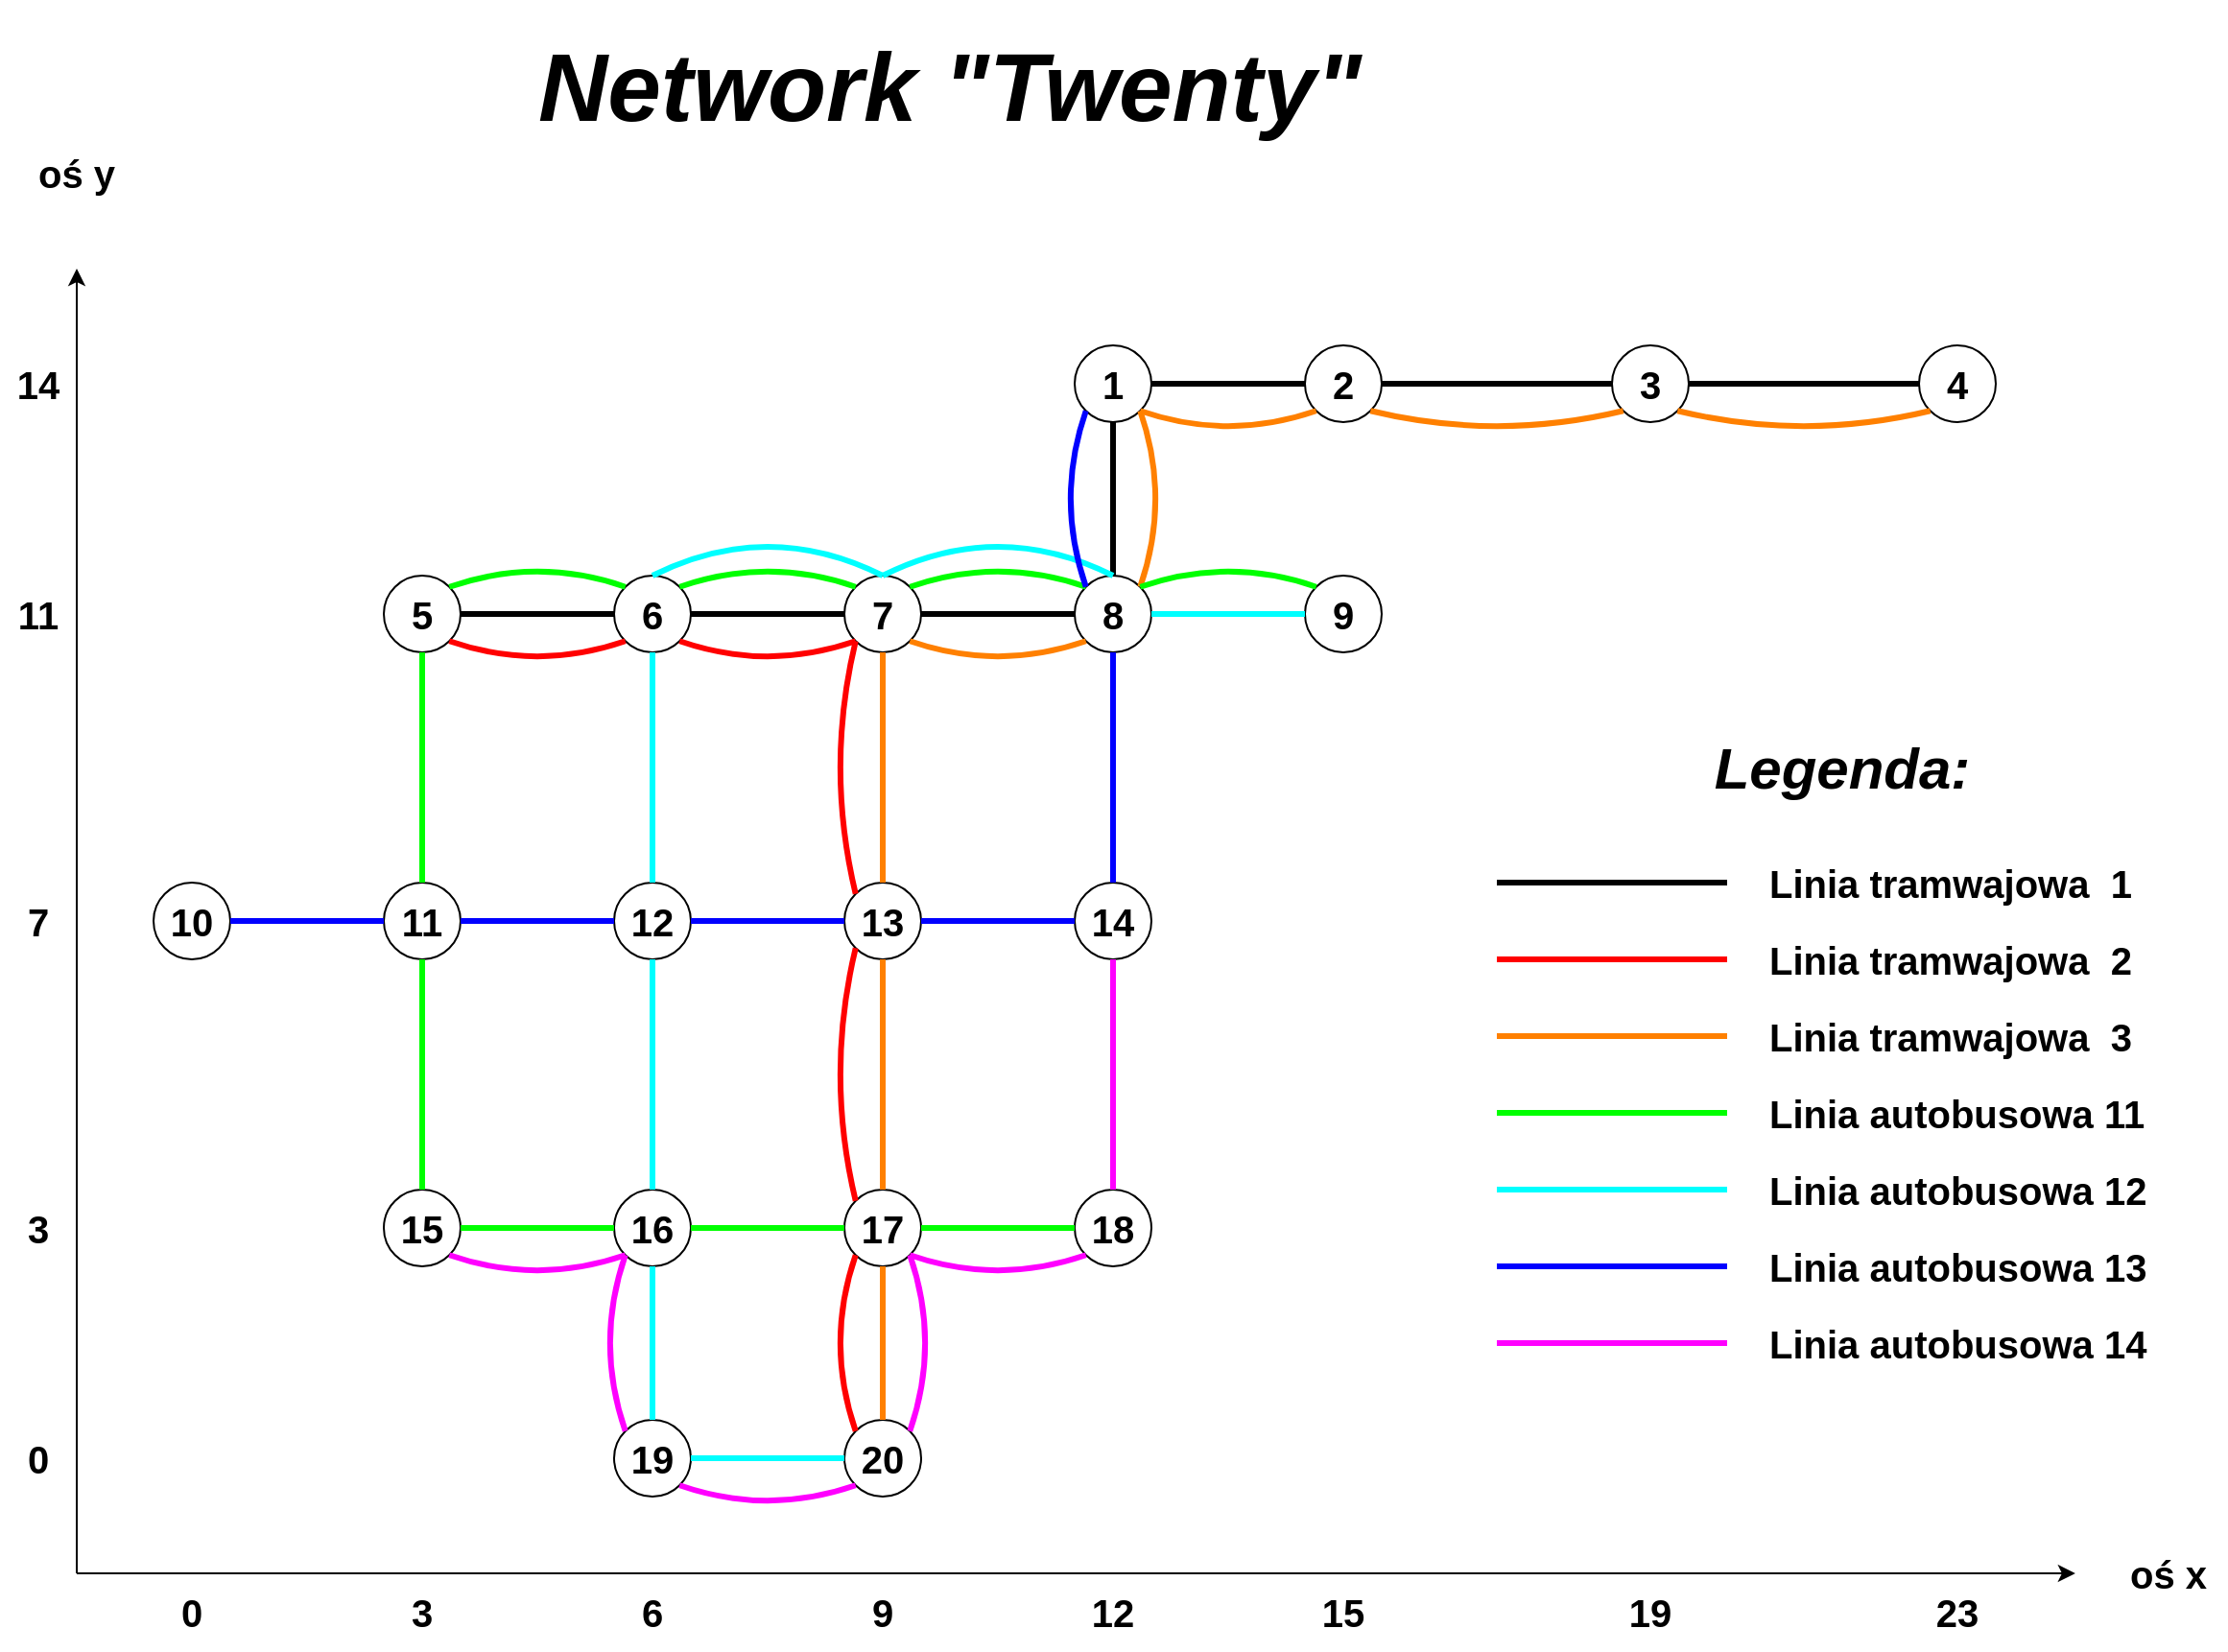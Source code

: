 <mxfile version="12.4.3" type="device" pages="1"><diagram id="B6Wyqon3Cq6eHv1QnYK5" name="Page-1"><mxGraphModel dx="1574" dy="761" grid="1" gridSize="10" guides="1" tooltips="1" connect="1" arrows="1" fold="1" page="1" pageScale="1" pageWidth="1300" pageHeight="1000" math="0" shadow="0"><root><mxCell id="0"/><mxCell id="1" parent="0"/><mxCell id="8I-pPdOkPER2E9cFs3Wi-1" value="10" style="ellipse;whiteSpace=wrap;html=1;aspect=fixed;fontSize=20;fontStyle=1" vertex="1" parent="1"><mxGeometry x="160" y="480" width="40" height="40" as="geometry"/></mxCell><mxCell id="8I-pPdOkPER2E9cFs3Wi-2" value="11" style="ellipse;whiteSpace=wrap;html=1;aspect=fixed;fontSize=20;fontStyle=1" vertex="1" parent="1"><mxGeometry x="280" y="480" width="40" height="40" as="geometry"/></mxCell><mxCell id="8I-pPdOkPER2E9cFs3Wi-3" value="12" style="ellipse;whiteSpace=wrap;html=1;aspect=fixed;fontSize=20;fontStyle=1" vertex="1" parent="1"><mxGeometry x="400" y="480" width="40" height="40" as="geometry"/></mxCell><mxCell id="8I-pPdOkPER2E9cFs3Wi-5" value="13" style="ellipse;whiteSpace=wrap;html=1;aspect=fixed;fontSize=20;fontStyle=1" vertex="1" parent="1"><mxGeometry x="520" y="480" width="40" height="40" as="geometry"/></mxCell><mxCell id="8I-pPdOkPER2E9cFs3Wi-6" value="14" style="ellipse;whiteSpace=wrap;html=1;aspect=fixed;fontSize=20;fontStyle=1" vertex="1" parent="1"><mxGeometry x="640" y="480" width="40" height="40" as="geometry"/></mxCell><mxCell id="8I-pPdOkPER2E9cFs3Wi-7" value="15" style="ellipse;whiteSpace=wrap;html=1;aspect=fixed;fontSize=20;fontStyle=1" vertex="1" parent="1"><mxGeometry x="280" y="640" width="40" height="40" as="geometry"/></mxCell><mxCell id="8I-pPdOkPER2E9cFs3Wi-8" value="16" style="ellipse;whiteSpace=wrap;html=1;aspect=fixed;fontSize=20;fontStyle=1" vertex="1" parent="1"><mxGeometry x="400" y="640" width="40" height="40" as="geometry"/></mxCell><mxCell id="8I-pPdOkPER2E9cFs3Wi-9" value="17" style="ellipse;whiteSpace=wrap;html=1;aspect=fixed;fontSize=20;fontStyle=1" vertex="1" parent="1"><mxGeometry x="520" y="640" width="40" height="40" as="geometry"/></mxCell><mxCell id="8I-pPdOkPER2E9cFs3Wi-10" value="18" style="ellipse;whiteSpace=wrap;html=1;aspect=fixed;fontSize=20;fontStyle=1" vertex="1" parent="1"><mxGeometry x="640" y="640" width="40" height="40" as="geometry"/></mxCell><mxCell id="8I-pPdOkPER2E9cFs3Wi-11" value="19" style="ellipse;whiteSpace=wrap;html=1;aspect=fixed;fontSize=20;fontStyle=1" vertex="1" parent="1"><mxGeometry x="400" y="760" width="40" height="40" as="geometry"/></mxCell><mxCell id="8I-pPdOkPER2E9cFs3Wi-12" value="20" style="ellipse;whiteSpace=wrap;html=1;aspect=fixed;fontSize=20;fontStyle=1" vertex="1" parent="1"><mxGeometry x="520" y="760" width="40" height="40" as="geometry"/></mxCell><mxCell id="8I-pPdOkPER2E9cFs3Wi-13" value="5" style="ellipse;whiteSpace=wrap;html=1;aspect=fixed;fontSize=20;fontStyle=1" vertex="1" parent="1"><mxGeometry x="280" y="320" width="40" height="40" as="geometry"/></mxCell><mxCell id="8I-pPdOkPER2E9cFs3Wi-14" value="6" style="ellipse;whiteSpace=wrap;html=1;aspect=fixed;fontSize=20;fontStyle=1" vertex="1" parent="1"><mxGeometry x="400" y="320" width="40" height="40" as="geometry"/></mxCell><mxCell id="8I-pPdOkPER2E9cFs3Wi-15" value="7" style="ellipse;whiteSpace=wrap;html=1;aspect=fixed;fontSize=20;fontStyle=1;shadow=0;" vertex="1" parent="1"><mxGeometry x="520" y="320" width="40" height="40" as="geometry"/></mxCell><mxCell id="8I-pPdOkPER2E9cFs3Wi-16" value="8" style="ellipse;whiteSpace=wrap;html=1;aspect=fixed;fontSize=20;fontStyle=1" vertex="1" parent="1"><mxGeometry x="640" y="320" width="40" height="40" as="geometry"/></mxCell><mxCell id="8I-pPdOkPER2E9cFs3Wi-17" value="9" style="ellipse;whiteSpace=wrap;html=1;aspect=fixed;fontSize=20;fontStyle=1" vertex="1" parent="1"><mxGeometry x="760" y="320" width="40" height="40" as="geometry"/></mxCell><mxCell id="8I-pPdOkPER2E9cFs3Wi-18" value="1" style="ellipse;whiteSpace=wrap;html=1;aspect=fixed;fontSize=20;fontStyle=1;verticalAlign=middle;align=center;perimeter=ellipsePerimeter;" vertex="1" parent="1"><mxGeometry x="640" y="200" width="40" height="40" as="geometry"/></mxCell><mxCell id="8I-pPdOkPER2E9cFs3Wi-19" value="2" style="ellipse;whiteSpace=wrap;html=1;aspect=fixed;fontSize=20;fontStyle=1" vertex="1" parent="1"><mxGeometry x="760" y="200" width="40" height="40" as="geometry"/></mxCell><mxCell id="8I-pPdOkPER2E9cFs3Wi-20" value="3" style="ellipse;whiteSpace=wrap;html=1;aspect=fixed;fontSize=20;fontStyle=1" vertex="1" parent="1"><mxGeometry x="920" y="200" width="40" height="40" as="geometry"/></mxCell><mxCell id="8I-pPdOkPER2E9cFs3Wi-21" value="4" style="ellipse;whiteSpace=wrap;html=1;aspect=fixed;fontSize=20;fontStyle=1" vertex="1" parent="1"><mxGeometry x="1080" y="200" width="40" height="40" as="geometry"/></mxCell><mxCell id="8I-pPdOkPER2E9cFs3Wi-24" value="" style="endArrow=classic;html=1;fontSize=20;" edge="1" parent="1"><mxGeometry width="50" height="50" relative="1" as="geometry"><mxPoint x="120" y="840" as="sourcePoint"/><mxPoint x="120" y="160" as="targetPoint"/></mxGeometry></mxCell><mxCell id="8I-pPdOkPER2E9cFs3Wi-25" value="" style="endArrow=classic;html=1;fontSize=20;" edge="1" parent="1"><mxGeometry width="50" height="50" relative="1" as="geometry"><mxPoint x="120" y="840" as="sourcePoint"/><mxPoint x="1161.427" y="840" as="targetPoint"/></mxGeometry></mxCell><mxCell id="8I-pPdOkPER2E9cFs3Wi-26" value="0" style="whiteSpace=wrap;html=1;aspect=fixed;fontSize=20;align=center;fillColor=none;fontStyle=1;strokeColor=none;" vertex="1" parent="1"><mxGeometry x="160" y="840" width="40" height="40" as="geometry"/></mxCell><mxCell id="8I-pPdOkPER2E9cFs3Wi-27" value="3" style="whiteSpace=wrap;html=1;aspect=fixed;fontSize=20;align=center;fillColor=none;fontStyle=1;strokeColor=none;" vertex="1" parent="1"><mxGeometry x="280" y="840" width="40" height="40" as="geometry"/></mxCell><mxCell id="8I-pPdOkPER2E9cFs3Wi-28" value="6" style="whiteSpace=wrap;html=1;aspect=fixed;fontSize=20;align=center;fillColor=none;fontStyle=1;strokeColor=none;" vertex="1" parent="1"><mxGeometry x="400" y="840" width="40" height="40" as="geometry"/></mxCell><mxCell id="8I-pPdOkPER2E9cFs3Wi-29" value="9" style="whiteSpace=wrap;html=1;aspect=fixed;fontSize=20;align=center;fillColor=none;fontStyle=1;strokeColor=none;" vertex="1" parent="1"><mxGeometry x="520" y="840" width="40" height="40" as="geometry"/></mxCell><mxCell id="8I-pPdOkPER2E9cFs3Wi-30" value="12" style="whiteSpace=wrap;html=1;aspect=fixed;fontSize=20;align=center;fillColor=none;fontStyle=1;strokeColor=none;" vertex="1" parent="1"><mxGeometry x="640" y="840" width="40" height="40" as="geometry"/></mxCell><mxCell id="8I-pPdOkPER2E9cFs3Wi-31" value="15" style="whiteSpace=wrap;html=1;aspect=fixed;fontSize=20;align=center;fillColor=none;fontStyle=1;strokeColor=none;" vertex="1" parent="1"><mxGeometry x="760" y="840" width="40" height="40" as="geometry"/></mxCell><mxCell id="8I-pPdOkPER2E9cFs3Wi-32" value="19" style="whiteSpace=wrap;html=1;aspect=fixed;fontSize=20;align=center;fillColor=none;fontStyle=1;strokeColor=none;" vertex="1" parent="1"><mxGeometry x="920" y="840" width="40" height="40" as="geometry"/></mxCell><mxCell id="8I-pPdOkPER2E9cFs3Wi-33" value="23" style="whiteSpace=wrap;html=1;aspect=fixed;fontSize=20;align=center;fillColor=none;fontStyle=1;strokeColor=none;" vertex="1" parent="1"><mxGeometry x="1080" y="840" width="40" height="40" as="geometry"/></mxCell><mxCell id="8I-pPdOkPER2E9cFs3Wi-34" value="0" style="whiteSpace=wrap;html=1;aspect=fixed;fontSize=20;align=center;fillColor=none;fontStyle=1;strokeColor=none;" vertex="1" parent="1"><mxGeometry x="80" y="760" width="40" height="40" as="geometry"/></mxCell><mxCell id="8I-pPdOkPER2E9cFs3Wi-35" value="3" style="whiteSpace=wrap;html=1;aspect=fixed;fontSize=20;align=center;fillColor=none;fontStyle=1;strokeColor=none;" vertex="1" parent="1"><mxGeometry x="80" y="640" width="40" height="40" as="geometry"/></mxCell><mxCell id="8I-pPdOkPER2E9cFs3Wi-36" value="7" style="whiteSpace=wrap;html=1;aspect=fixed;fontSize=20;align=center;fillColor=none;fontStyle=1;strokeColor=none;" vertex="1" parent="1"><mxGeometry x="80" y="480" width="40" height="40" as="geometry"/></mxCell><mxCell id="8I-pPdOkPER2E9cFs3Wi-37" value="11" style="whiteSpace=wrap;html=1;aspect=fixed;fontSize=20;align=center;fillColor=none;fontStyle=1;strokeColor=none;" vertex="1" parent="1"><mxGeometry x="80" y="320" width="40" height="40" as="geometry"/></mxCell><mxCell id="8I-pPdOkPER2E9cFs3Wi-38" value="14" style="whiteSpace=wrap;html=1;aspect=fixed;fontSize=20;align=center;fillColor=none;fontStyle=1;strokeColor=none;" vertex="1" parent="1"><mxGeometry x="80" y="200" width="40" height="40" as="geometry"/></mxCell><mxCell id="8I-pPdOkPER2E9cFs3Wi-39" value="oś x" style="whiteSpace=wrap;html=1;aspect=fixed;fontSize=20;align=center;fillColor=none;fontStyle=1;strokeColor=none;" vertex="1" parent="1"><mxGeometry x="1180" y="810" width="60" height="60" as="geometry"/></mxCell><mxCell id="8I-pPdOkPER2E9cFs3Wi-40" value="oś y" style="whiteSpace=wrap;html=1;aspect=fixed;fontSize=20;align=center;fillColor=none;fontStyle=1;strokeColor=none;" vertex="1" parent="1"><mxGeometry x="90" y="80" width="60" height="60" as="geometry"/></mxCell><mxCell id="8I-pPdOkPER2E9cFs3Wi-55" value="Network &quot;Twenty&quot;" style="text;html=1;strokeColor=none;fillColor=none;align=center;verticalAlign=middle;whiteSpace=wrap;rounded=0;fontSize=50;fontStyle=3" vertex="1" parent="1"><mxGeometry x="340" y="20" width="470" height="90" as="geometry"/></mxCell><mxCell id="8I-pPdOkPER2E9cFs3Wi-67" value="" style="endArrow=none;html=1;strokeColor=#000000;strokeWidth=3;fontSize=50;entryX=0;entryY=0.5;entryDx=0;entryDy=0;rounded=0;exitX=1;exitY=0.5;exitDx=0;exitDy=0;" edge="1" parent="1" source="8I-pPdOkPER2E9cFs3Wi-13" target="8I-pPdOkPER2E9cFs3Wi-14"><mxGeometry width="50" height="50" relative="1" as="geometry"><mxPoint x="340" y="380" as="sourcePoint"/><mxPoint x="700" y="380" as="targetPoint"/><Array as="points"/></mxGeometry></mxCell><mxCell id="8I-pPdOkPER2E9cFs3Wi-68" value="" style="endArrow=none;html=1;strokeColor=#000000;strokeWidth=3;fontSize=50;exitX=1;exitY=0.5;exitDx=0;exitDy=0;rounded=0;" edge="1" parent="1"><mxGeometry width="50" height="50" relative="1" as="geometry"><mxPoint x="860" y="480" as="sourcePoint"/><mxPoint x="980" y="480" as="targetPoint"/><Array as="points"/></mxGeometry></mxCell><mxCell id="8I-pPdOkPER2E9cFs3Wi-69" value="" style="endArrow=none;html=1;strokeColor=#000000;strokeWidth=3;fontSize=50;rounded=0;exitX=1;exitY=0.5;exitDx=0;exitDy=0;entryX=0;entryY=0.5;entryDx=0;entryDy=0;" edge="1" parent="1" source="8I-pPdOkPER2E9cFs3Wi-14" target="8I-pPdOkPER2E9cFs3Wi-15"><mxGeometry width="50" height="50" relative="1" as="geometry"><mxPoint x="450" y="370" as="sourcePoint"/><mxPoint x="500" y="370" as="targetPoint"/><Array as="points"/></mxGeometry></mxCell><mxCell id="8I-pPdOkPER2E9cFs3Wi-70" value="" style="endArrow=none;html=1;strokeColor=#000000;strokeWidth=3;fontSize=50;rounded=0;exitX=1;exitY=0.5;exitDx=0;exitDy=0;entryX=0;entryY=0.5;entryDx=0;entryDy=0;" edge="1" parent="1" source="8I-pPdOkPER2E9cFs3Wi-15" target="8I-pPdOkPER2E9cFs3Wi-16"><mxGeometry width="50" height="50" relative="1" as="geometry"><mxPoint x="590" y="390" as="sourcePoint"/><mxPoint x="610" y="380" as="targetPoint"/><Array as="points"/></mxGeometry></mxCell><mxCell id="8I-pPdOkPER2E9cFs3Wi-71" value="" style="endArrow=none;html=1;strokeColor=#000000;strokeWidth=3;fontSize=50;rounded=0;entryX=0;entryY=0.5;entryDx=0;entryDy=0;exitX=1;exitY=0.5;exitDx=0;exitDy=0;" edge="1" parent="1" source="8I-pPdOkPER2E9cFs3Wi-18" target="8I-pPdOkPER2E9cFs3Wi-19"><mxGeometry width="50" height="50" relative="1" as="geometry"><mxPoint x="710" y="260" as="sourcePoint"/><mxPoint x="710" y="270" as="targetPoint"/><Array as="points"/></mxGeometry></mxCell><mxCell id="8I-pPdOkPER2E9cFs3Wi-72" value="" style="endArrow=none;html=1;strokeColor=#000000;strokeWidth=3;fontSize=50;exitX=1;exitY=0.5;exitDx=0;exitDy=0;rounded=0;entryX=0;entryY=0.5;entryDx=0;entryDy=0;" edge="1" parent="1" source="8I-pPdOkPER2E9cFs3Wi-19" target="8I-pPdOkPER2E9cFs3Wi-20"><mxGeometry width="50" height="50" relative="1" as="geometry"><mxPoint x="800" y="219.29" as="sourcePoint"/><mxPoint x="880" y="219.29" as="targetPoint"/><Array as="points"/></mxGeometry></mxCell><mxCell id="8I-pPdOkPER2E9cFs3Wi-73" value="" style="endArrow=none;html=1;strokeColor=#000000;strokeWidth=3;fontSize=50;exitX=0.5;exitY=0;exitDx=0;exitDy=0;rounded=0;entryX=0.5;entryY=1;entryDx=0;entryDy=0;" edge="1" parent="1" source="8I-pPdOkPER2E9cFs3Wi-16" target="8I-pPdOkPER2E9cFs3Wi-18"><mxGeometry width="50" height="50" relative="1" as="geometry"><mxPoint x="930" y="490" as="sourcePoint"/><mxPoint x="1010" y="490" as="targetPoint"/><Array as="points"/></mxGeometry></mxCell><mxCell id="8I-pPdOkPER2E9cFs3Wi-74" value="" style="endArrow=none;html=1;strokeColor=#000000;strokeWidth=3;fontSize=50;exitX=1;exitY=0.5;exitDx=0;exitDy=0;rounded=0;entryX=0;entryY=0.5;entryDx=0;entryDy=0;" edge="1" parent="1" source="8I-pPdOkPER2E9cFs3Wi-20" target="8I-pPdOkPER2E9cFs3Wi-21"><mxGeometry width="50" height="50" relative="1" as="geometry"><mxPoint x="940" y="500" as="sourcePoint"/><mxPoint x="1020" y="500" as="targetPoint"/><Array as="points"/></mxGeometry></mxCell><mxCell id="8I-pPdOkPER2E9cFs3Wi-75" value="" style="endArrow=none;html=1;strokeColor=#FF0000;strokeWidth=3;fontSize=50;curved=1;" edge="1" parent="1"><mxGeometry width="50" height="50" relative="1" as="geometry"><mxPoint x="860" y="520" as="sourcePoint"/><mxPoint x="980" y="520" as="targetPoint"/><Array as="points"/></mxGeometry></mxCell><mxCell id="8I-pPdOkPER2E9cFs3Wi-76" value="" style="endArrow=none;html=1;strokeColor=#FF0000;strokeWidth=3;fontSize=50;exitX=1;exitY=1;exitDx=0;exitDy=0;entryX=0;entryY=1;entryDx=0;entryDy=0;curved=1;" edge="1" parent="1" source="8I-pPdOkPER2E9cFs3Wi-13" target="8I-pPdOkPER2E9cFs3Wi-14"><mxGeometry width="50" height="50" relative="1" as="geometry"><mxPoint x="890" y="530" as="sourcePoint"/><mxPoint x="1010" y="530" as="targetPoint"/><Array as="points"><mxPoint x="360" y="370"/></Array></mxGeometry></mxCell><mxCell id="8I-pPdOkPER2E9cFs3Wi-78" value="" style="endArrow=none;html=1;strokeColor=#FF0000;strokeWidth=3;fontSize=50;curved=1;exitX=1;exitY=1;exitDx=0;exitDy=0;entryX=0;entryY=1;entryDx=0;entryDy=0;" edge="1" parent="1" source="8I-pPdOkPER2E9cFs3Wi-14" target="8I-pPdOkPER2E9cFs3Wi-15"><mxGeometry width="50" height="50" relative="1" as="geometry"><mxPoint x="890" y="530" as="sourcePoint"/><mxPoint x="1010" y="530" as="targetPoint"/><Array as="points"><mxPoint x="480" y="370"/></Array></mxGeometry></mxCell><mxCell id="8I-pPdOkPER2E9cFs3Wi-79" value="" style="endArrow=none;html=1;strokeColor=#FF0000;strokeWidth=3;fontSize=50;curved=1;exitX=0;exitY=1;exitDx=0;exitDy=0;entryX=0;entryY=0;entryDx=0;entryDy=0;" edge="1" parent="1" source="8I-pPdOkPER2E9cFs3Wi-15" target="8I-pPdOkPER2E9cFs3Wi-5"><mxGeometry width="50" height="50" relative="1" as="geometry"><mxPoint x="900" y="540" as="sourcePoint"/><mxPoint x="1020" y="540" as="targetPoint"/><Array as="points"><mxPoint x="510" y="420"/></Array></mxGeometry></mxCell><mxCell id="8I-pPdOkPER2E9cFs3Wi-81" value="" style="endArrow=none;html=1;strokeColor=#FF0000;strokeWidth=3;fontSize=50;curved=1;exitX=0;exitY=1;exitDx=0;exitDy=0;entryX=0;entryY=0;entryDx=0;entryDy=0;" edge="1" parent="1" source="8I-pPdOkPER2E9cFs3Wi-5" target="8I-pPdOkPER2E9cFs3Wi-9"><mxGeometry width="50" height="50" relative="1" as="geometry"><mxPoint x="920" y="560" as="sourcePoint"/><mxPoint x="1040" y="560" as="targetPoint"/><Array as="points"><mxPoint x="510" y="580"/></Array></mxGeometry></mxCell><mxCell id="8I-pPdOkPER2E9cFs3Wi-82" value="" style="endArrow=none;html=1;strokeColor=#FF0000;strokeWidth=3;fontSize=50;curved=1;exitX=0;exitY=1;exitDx=0;exitDy=0;entryX=0;entryY=0;entryDx=0;entryDy=0;" edge="1" parent="1" source="8I-pPdOkPER2E9cFs3Wi-9" target="8I-pPdOkPER2E9cFs3Wi-12"><mxGeometry width="50" height="50" relative="1" as="geometry"><mxPoint x="930" y="570" as="sourcePoint"/><mxPoint x="1050" y="570" as="targetPoint"/><Array as="points"><mxPoint x="510" y="720"/></Array></mxGeometry></mxCell><mxCell id="8I-pPdOkPER2E9cFs3Wi-83" value="" style="endArrow=none;html=1;strokeColor=#FF8000;strokeWidth=3;fontSize=50;curved=1;" edge="1" parent="1"><mxGeometry width="50" height="50" relative="1" as="geometry"><mxPoint x="860" y="560" as="sourcePoint"/><mxPoint x="980" y="560" as="targetPoint"/><Array as="points"/></mxGeometry></mxCell><mxCell id="8I-pPdOkPER2E9cFs3Wi-84" value="" style="endArrow=none;html=1;strokeColor=#FF8000;strokeWidth=3;fontSize=50;curved=1;exitX=0.5;exitY=0;exitDx=0;exitDy=0;entryX=0.5;entryY=1;entryDx=0;entryDy=0;" edge="1" parent="1" source="8I-pPdOkPER2E9cFs3Wi-12" target="8I-pPdOkPER2E9cFs3Wi-9"><mxGeometry width="50" height="50" relative="1" as="geometry"><mxPoint x="720" y="740" as="sourcePoint"/><mxPoint x="840" y="740" as="targetPoint"/><Array as="points"/></mxGeometry></mxCell><mxCell id="8I-pPdOkPER2E9cFs3Wi-85" value="" style="endArrow=none;html=1;strokeColor=#FF8000;strokeWidth=3;fontSize=50;curved=1;exitX=0.5;exitY=0;exitDx=0;exitDy=0;entryX=0.5;entryY=1;entryDx=0;entryDy=0;" edge="1" parent="1" source="8I-pPdOkPER2E9cFs3Wi-9" target="8I-pPdOkPER2E9cFs3Wi-5"><mxGeometry width="50" height="50" relative="1" as="geometry"><mxPoint x="900" y="540" as="sourcePoint"/><mxPoint x="1020" y="540" as="targetPoint"/><Array as="points"/></mxGeometry></mxCell><mxCell id="8I-pPdOkPER2E9cFs3Wi-86" value="" style="endArrow=none;html=1;strokeColor=#FF8000;strokeWidth=3;fontSize=50;curved=1;exitX=0.5;exitY=0;exitDx=0;exitDy=0;entryX=0.5;entryY=1;entryDx=0;entryDy=0;" edge="1" parent="1" source="8I-pPdOkPER2E9cFs3Wi-5" target="8I-pPdOkPER2E9cFs3Wi-15"><mxGeometry width="50" height="50" relative="1" as="geometry"><mxPoint x="910" y="550" as="sourcePoint"/><mxPoint x="1030" y="550" as="targetPoint"/><Array as="points"/></mxGeometry></mxCell><mxCell id="8I-pPdOkPER2E9cFs3Wi-87" value="" style="endArrow=none;html=1;strokeColor=#FF8000;strokeWidth=3;fontSize=50;curved=1;exitX=1;exitY=1;exitDx=0;exitDy=0;entryX=0;entryY=1;entryDx=0;entryDy=0;" edge="1" parent="1" source="8I-pPdOkPER2E9cFs3Wi-15" target="8I-pPdOkPER2E9cFs3Wi-16"><mxGeometry width="50" height="50" relative="1" as="geometry"><mxPoint x="920" y="560" as="sourcePoint"/><mxPoint x="1040" y="560" as="targetPoint"/><Array as="points"><mxPoint x="600" y="370"/></Array></mxGeometry></mxCell><mxCell id="8I-pPdOkPER2E9cFs3Wi-88" value="" style="endArrow=none;html=1;strokeColor=#FF8000;strokeWidth=3;fontSize=50;curved=1;exitX=1;exitY=0;exitDx=0;exitDy=0;entryX=1;entryY=1;entryDx=0;entryDy=0;" edge="1" parent="1" source="8I-pPdOkPER2E9cFs3Wi-16" target="8I-pPdOkPER2E9cFs3Wi-18"><mxGeometry width="50" height="50" relative="1" as="geometry"><mxPoint x="930" y="570" as="sourcePoint"/><mxPoint x="1050" y="570" as="targetPoint"/><Array as="points"><mxPoint x="690" y="280"/></Array></mxGeometry></mxCell><mxCell id="8I-pPdOkPER2E9cFs3Wi-89" value="" style="endArrow=none;html=1;strokeColor=#FF8000;strokeWidth=3;fontSize=50;curved=1;entryX=0;entryY=1;entryDx=0;entryDy=0;exitX=1;exitY=1;exitDx=0;exitDy=0;" edge="1" parent="1" source="8I-pPdOkPER2E9cFs3Wi-18" target="8I-pPdOkPER2E9cFs3Wi-19"><mxGeometry width="50" height="50" relative="1" as="geometry"><mxPoint x="720" y="270" as="sourcePoint"/><mxPoint x="1060" y="580" as="targetPoint"/><Array as="points"><mxPoint x="720" y="250"/></Array></mxGeometry></mxCell><mxCell id="8I-pPdOkPER2E9cFs3Wi-90" value="" style="endArrow=none;html=1;strokeColor=#FF8000;strokeWidth=3;fontSize=50;curved=1;exitX=1;exitY=1;exitDx=0;exitDy=0;entryX=0;entryY=1;entryDx=0;entryDy=0;" edge="1" parent="1" source="8I-pPdOkPER2E9cFs3Wi-19" target="8I-pPdOkPER2E9cFs3Wi-20"><mxGeometry width="50" height="50" relative="1" as="geometry"><mxPoint x="950" y="590" as="sourcePoint"/><mxPoint x="1070" y="590" as="targetPoint"/><Array as="points"><mxPoint x="860" y="250"/></Array></mxGeometry></mxCell><mxCell id="8I-pPdOkPER2E9cFs3Wi-91" value="" style="endArrow=none;html=1;strokeColor=#FF8000;strokeWidth=3;fontSize=50;curved=1;exitX=1;exitY=1;exitDx=0;exitDy=0;entryX=0;entryY=1;entryDx=0;entryDy=0;" edge="1" parent="1" source="8I-pPdOkPER2E9cFs3Wi-20" target="8I-pPdOkPER2E9cFs3Wi-21"><mxGeometry width="50" height="50" relative="1" as="geometry"><mxPoint x="960" y="600" as="sourcePoint"/><mxPoint x="1080" y="600" as="targetPoint"/><Array as="points"><mxPoint x="1020" y="250"/></Array></mxGeometry></mxCell><mxCell id="8I-pPdOkPER2E9cFs3Wi-92" value="" style="endArrow=none;html=1;strokeColor=#00FF00;strokeWidth=3;fontSize=50;curved=1;" edge="1" parent="1"><mxGeometry width="50" height="50" relative="1" as="geometry"><mxPoint x="860" y="600" as="sourcePoint"/><mxPoint x="980" y="600" as="targetPoint"/><Array as="points"/></mxGeometry></mxCell><mxCell id="8I-pPdOkPER2E9cFs3Wi-93" value="" style="endArrow=none;html=1;strokeColor=#00FFFF;strokeWidth=3;fontSize=50;curved=1;" edge="1" parent="1"><mxGeometry width="50" height="50" relative="1" as="geometry"><mxPoint x="860" y="640" as="sourcePoint"/><mxPoint x="980" y="640" as="targetPoint"/><Array as="points"/></mxGeometry></mxCell><mxCell id="8I-pPdOkPER2E9cFs3Wi-94" value="" style="endArrow=none;html=1;strokeColor=#0000FF;strokeWidth=3;fontSize=50;curved=1;" edge="1" parent="1"><mxGeometry width="50" height="50" relative="1" as="geometry"><mxPoint x="860" y="680" as="sourcePoint"/><mxPoint x="980" y="680" as="targetPoint"/><Array as="points"/></mxGeometry></mxCell><mxCell id="8I-pPdOkPER2E9cFs3Wi-95" value="" style="endArrow=none;html=1;strokeColor=#FF00FF;strokeWidth=3;fontSize=50;curved=1;" edge="1" parent="1"><mxGeometry width="50" height="50" relative="1" as="geometry"><mxPoint x="860" y="720" as="sourcePoint"/><mxPoint x="980" y="720" as="targetPoint"/><Array as="points"/></mxGeometry></mxCell><mxCell id="8I-pPdOkPER2E9cFs3Wi-96" value="&lt;font style=&quot;font-size: 30px&quot;&gt;Legenda:&lt;/font&gt;" style="rounded=0;whiteSpace=wrap;html=1;fillColor=none;fontSize=20;align=center;fontStyle=3;strokeColor=none;" vertex="1" parent="1"><mxGeometry x="860" y="400" width="360" height="40" as="geometry"/></mxCell><mxCell id="8I-pPdOkPER2E9cFs3Wi-97" value="Linia tramwajowa&amp;nbsp; 1" style="rounded=0;whiteSpace=wrap;html=1;fillColor=none;fontSize=20;align=left;fontStyle=1;strokeColor=none;" vertex="1" parent="1"><mxGeometry x="1000" y="460" width="220" height="40" as="geometry"/></mxCell><mxCell id="8I-pPdOkPER2E9cFs3Wi-104" value="Linia tramwajowa&amp;nbsp; 2" style="rounded=0;whiteSpace=wrap;html=1;fillColor=none;fontSize=20;align=left;fontStyle=1;strokeColor=none;" vertex="1" parent="1"><mxGeometry x="1000" y="500" width="220" height="40" as="geometry"/></mxCell><mxCell id="8I-pPdOkPER2E9cFs3Wi-105" value="Linia tramwajowa&amp;nbsp; 3" style="rounded=0;whiteSpace=wrap;html=1;fillColor=none;fontSize=20;align=left;fontStyle=1;strokeColor=none;" vertex="1" parent="1"><mxGeometry x="1000" y="540" width="220" height="40" as="geometry"/></mxCell><mxCell id="8I-pPdOkPER2E9cFs3Wi-106" value="Linia autobusowa 11" style="rounded=0;whiteSpace=wrap;html=1;fillColor=none;fontSize=20;align=left;fontStyle=1;strokeColor=none;" vertex="1" parent="1"><mxGeometry x="1000" y="580" width="220" height="40" as="geometry"/></mxCell><mxCell id="8I-pPdOkPER2E9cFs3Wi-107" value="Linia autobusowa 12" style="rounded=0;whiteSpace=wrap;html=1;fillColor=none;fontSize=20;align=left;fontStyle=1;strokeColor=none;" vertex="1" parent="1"><mxGeometry x="1000" y="620" width="220" height="40" as="geometry"/></mxCell><mxCell id="8I-pPdOkPER2E9cFs3Wi-108" value="Linia autobusowa 13" style="rounded=0;whiteSpace=wrap;html=1;fillColor=none;fontSize=20;align=left;fontStyle=1;strokeColor=none;" vertex="1" parent="1"><mxGeometry x="1000" y="660" width="220" height="40" as="geometry"/></mxCell><mxCell id="8I-pPdOkPER2E9cFs3Wi-109" value="Linia autobusowa 14" style="rounded=0;whiteSpace=wrap;html=1;fillColor=none;fontSize=20;align=left;fontStyle=1;strokeColor=none;" vertex="1" parent="1"><mxGeometry x="1000" y="700" width="220" height="40" as="geometry"/></mxCell><mxCell id="8I-pPdOkPER2E9cFs3Wi-112" value="" style="endArrow=none;html=1;strokeColor=#00FF00;strokeWidth=3;fontSize=50;curved=1;exitX=0;exitY=0;exitDx=0;exitDy=0;entryX=1;entryY=0;entryDx=0;entryDy=0;" edge="1" parent="1" source="8I-pPdOkPER2E9cFs3Wi-16" target="8I-pPdOkPER2E9cFs3Wi-15"><mxGeometry width="50" height="50" relative="1" as="geometry"><mxPoint x="860" y="540.0" as="sourcePoint"/><mxPoint x="980" y="540.0" as="targetPoint"/><Array as="points"><mxPoint x="600" y="310"/></Array></mxGeometry></mxCell><mxCell id="8I-pPdOkPER2E9cFs3Wi-113" value="" style="endArrow=none;html=1;strokeColor=#00FF00;strokeWidth=3;fontSize=50;curved=1;exitX=0;exitY=0;exitDx=0;exitDy=0;entryX=1;entryY=0;entryDx=0;entryDy=0;" edge="1" parent="1" source="8I-pPdOkPER2E9cFs3Wi-15" target="8I-pPdOkPER2E9cFs3Wi-14"><mxGeometry width="50" height="50" relative="1" as="geometry"><mxPoint x="870" y="550.0" as="sourcePoint"/><mxPoint x="990" y="550.0" as="targetPoint"/><Array as="points"><mxPoint x="480" y="310"/></Array></mxGeometry></mxCell><mxCell id="8I-pPdOkPER2E9cFs3Wi-114" value="" style="endArrow=none;html=1;strokeColor=#00FF00;strokeWidth=3;fontSize=50;curved=1;exitX=0;exitY=0;exitDx=0;exitDy=0;entryX=1;entryY=0;entryDx=0;entryDy=0;" edge="1" parent="1" source="8I-pPdOkPER2E9cFs3Wi-14" target="8I-pPdOkPER2E9cFs3Wi-13"><mxGeometry width="50" height="50" relative="1" as="geometry"><mxPoint x="880" y="560.0" as="sourcePoint"/><mxPoint x="1000" y="560.0" as="targetPoint"/><Array as="points"><mxPoint x="360" y="310"/></Array></mxGeometry></mxCell><mxCell id="8I-pPdOkPER2E9cFs3Wi-115" value="" style="endArrow=none;html=1;strokeColor=#00FF00;strokeWidth=3;fontSize=50;curved=1;exitX=0.5;exitY=1;exitDx=0;exitDy=0;entryX=0.5;entryY=0;entryDx=0;entryDy=0;" edge="1" parent="1" source="8I-pPdOkPER2E9cFs3Wi-13" target="8I-pPdOkPER2E9cFs3Wi-2"><mxGeometry width="50" height="50" relative="1" as="geometry"><mxPoint x="890" y="570.0" as="sourcePoint"/><mxPoint x="1010" y="570.0" as="targetPoint"/><Array as="points"/></mxGeometry></mxCell><mxCell id="8I-pPdOkPER2E9cFs3Wi-116" value="" style="endArrow=none;html=1;strokeColor=#00FF00;strokeWidth=3;fontSize=50;curved=1;exitX=0.5;exitY=1;exitDx=0;exitDy=0;entryX=0.5;entryY=0;entryDx=0;entryDy=0;" edge="1" parent="1" source="8I-pPdOkPER2E9cFs3Wi-2" target="8I-pPdOkPER2E9cFs3Wi-7"><mxGeometry width="50" height="50" relative="1" as="geometry"><mxPoint x="900" y="580.0" as="sourcePoint"/><mxPoint x="1020" y="580.0" as="targetPoint"/><Array as="points"/></mxGeometry></mxCell><mxCell id="8I-pPdOkPER2E9cFs3Wi-117" value="" style="endArrow=none;html=1;strokeColor=#00FF00;strokeWidth=3;fontSize=50;curved=1;exitX=1;exitY=0.5;exitDx=0;exitDy=0;entryX=0;entryY=0.5;entryDx=0;entryDy=0;" edge="1" parent="1" source="8I-pPdOkPER2E9cFs3Wi-7" target="8I-pPdOkPER2E9cFs3Wi-8"><mxGeometry width="50" height="50" relative="1" as="geometry"><mxPoint x="910" y="590.0" as="sourcePoint"/><mxPoint x="1030" y="590.0" as="targetPoint"/><Array as="points"/></mxGeometry></mxCell><mxCell id="8I-pPdOkPER2E9cFs3Wi-118" value="" style="endArrow=none;html=1;strokeColor=#00FF00;strokeWidth=3;fontSize=50;curved=1;exitX=1;exitY=0.5;exitDx=0;exitDy=0;entryX=0;entryY=0.5;entryDx=0;entryDy=0;" edge="1" parent="1" source="8I-pPdOkPER2E9cFs3Wi-8" target="8I-pPdOkPER2E9cFs3Wi-9"><mxGeometry width="50" height="50" relative="1" as="geometry"><mxPoint x="920" y="600.0" as="sourcePoint"/><mxPoint x="1040" y="600.0" as="targetPoint"/><Array as="points"/></mxGeometry></mxCell><mxCell id="8I-pPdOkPER2E9cFs3Wi-119" value="" style="endArrow=none;html=1;strokeColor=#00FF00;strokeWidth=3;fontSize=50;curved=1;exitX=1;exitY=0.5;exitDx=0;exitDy=0;entryX=0;entryY=0.5;entryDx=0;entryDy=0;" edge="1" parent="1" source="8I-pPdOkPER2E9cFs3Wi-9" target="8I-pPdOkPER2E9cFs3Wi-10"><mxGeometry width="50" height="50" relative="1" as="geometry"><mxPoint x="930" y="610.0" as="sourcePoint"/><mxPoint x="1050" y="610.0" as="targetPoint"/><Array as="points"/></mxGeometry></mxCell><mxCell id="8I-pPdOkPER2E9cFs3Wi-120" value="" style="endArrow=none;html=1;strokeColor=#00FF00;strokeWidth=3;fontSize=50;curved=1;exitX=1;exitY=0;exitDx=0;exitDy=0;entryX=0;entryY=0;entryDx=0;entryDy=0;" edge="1" parent="1" source="8I-pPdOkPER2E9cFs3Wi-16" target="8I-pPdOkPER2E9cFs3Wi-17"><mxGeometry width="50" height="50" relative="1" as="geometry"><mxPoint x="940" y="620.0" as="sourcePoint"/><mxPoint x="1060" y="620.0" as="targetPoint"/><Array as="points"><mxPoint x="720" y="310"/></Array></mxGeometry></mxCell><mxCell id="8I-pPdOkPER2E9cFs3Wi-121" value="" style="endArrow=none;html=1;strokeColor=#00FFFF;strokeWidth=3;fontSize=50;curved=1;exitX=1;exitY=0.5;exitDx=0;exitDy=0;entryX=0;entryY=0.5;entryDx=0;entryDy=0;" edge="1" parent="1" source="8I-pPdOkPER2E9cFs3Wi-16" target="8I-pPdOkPER2E9cFs3Wi-17"><mxGeometry width="50" height="50" relative="1" as="geometry"><mxPoint x="880" y="520.0" as="sourcePoint"/><mxPoint x="1000" y="520.0" as="targetPoint"/><Array as="points"/></mxGeometry></mxCell><mxCell id="8I-pPdOkPER2E9cFs3Wi-126" value="" style="endArrow=none;html=1;strokeColor=#00FFFF;strokeWidth=3;fontSize=50;curved=1;exitX=0.5;exitY=0;exitDx=0;exitDy=0;entryX=0.5;entryY=0;entryDx=0;entryDy=0;" edge="1" parent="1" source="8I-pPdOkPER2E9cFs3Wi-16" target="8I-pPdOkPER2E9cFs3Wi-15"><mxGeometry width="50" height="50" relative="1" as="geometry"><mxPoint x="930" y="570.0" as="sourcePoint"/><mxPoint x="1050" y="570.0" as="targetPoint"/><Array as="points"><mxPoint x="600" y="290"/></Array></mxGeometry></mxCell><mxCell id="8I-pPdOkPER2E9cFs3Wi-127" value="" style="endArrow=none;html=1;strokeColor=#00FFFF;strokeWidth=3;fontSize=50;curved=1;exitX=0.5;exitY=0;exitDx=0;exitDy=0;entryX=0.5;entryY=0;entryDx=0;entryDy=0;" edge="1" parent="1" source="8I-pPdOkPER2E9cFs3Wi-15" target="8I-pPdOkPER2E9cFs3Wi-14"><mxGeometry width="50" height="50" relative="1" as="geometry"><mxPoint x="940" y="580.0" as="sourcePoint"/><mxPoint x="1060" y="580.0" as="targetPoint"/><Array as="points"><mxPoint x="480" y="290"/></Array></mxGeometry></mxCell><mxCell id="8I-pPdOkPER2E9cFs3Wi-129" value="" style="endArrow=none;html=1;strokeColor=#00FFFF;strokeWidth=3;fontSize=50;curved=1;exitX=0.5;exitY=1;exitDx=0;exitDy=0;entryX=0.5;entryY=0;entryDx=0;entryDy=0;" edge="1" parent="1" source="8I-pPdOkPER2E9cFs3Wi-14" target="8I-pPdOkPER2E9cFs3Wi-3"><mxGeometry width="50" height="50" relative="1" as="geometry"><mxPoint x="960" y="600.0" as="sourcePoint"/><mxPoint x="1080" y="600.0" as="targetPoint"/><Array as="points"/></mxGeometry></mxCell><mxCell id="8I-pPdOkPER2E9cFs3Wi-130" value="" style="endArrow=none;html=1;strokeColor=#00FFFF;strokeWidth=3;fontSize=50;curved=1;exitX=0.5;exitY=1;exitDx=0;exitDy=0;entryX=0.5;entryY=0;entryDx=0;entryDy=0;" edge="1" parent="1" source="8I-pPdOkPER2E9cFs3Wi-3" target="8I-pPdOkPER2E9cFs3Wi-8"><mxGeometry width="50" height="50" relative="1" as="geometry"><mxPoint x="970" y="610.0" as="sourcePoint"/><mxPoint x="1090" y="610.0" as="targetPoint"/><Array as="points"/></mxGeometry></mxCell><mxCell id="8I-pPdOkPER2E9cFs3Wi-131" value="" style="endArrow=none;html=1;strokeColor=#00FFFF;strokeWidth=3;fontSize=50;curved=1;exitX=0.5;exitY=1;exitDx=0;exitDy=0;entryX=0.5;entryY=0;entryDx=0;entryDy=0;" edge="1" parent="1" source="8I-pPdOkPER2E9cFs3Wi-8" target="8I-pPdOkPER2E9cFs3Wi-11"><mxGeometry width="50" height="50" relative="1" as="geometry"><mxPoint x="980" y="620.0" as="sourcePoint"/><mxPoint x="1100" y="620.0" as="targetPoint"/><Array as="points"/></mxGeometry></mxCell><mxCell id="8I-pPdOkPER2E9cFs3Wi-132" value="" style="endArrow=none;html=1;strokeColor=#00FFFF;strokeWidth=3;fontSize=50;curved=1;exitX=1;exitY=0.5;exitDx=0;exitDy=0;entryX=0;entryY=0.5;entryDx=0;entryDy=0;" edge="1" parent="1" source="8I-pPdOkPER2E9cFs3Wi-11" target="8I-pPdOkPER2E9cFs3Wi-12"><mxGeometry width="50" height="50" relative="1" as="geometry"><mxPoint x="990" y="630.0" as="sourcePoint"/><mxPoint x="1110" y="630.0" as="targetPoint"/><Array as="points"/></mxGeometry></mxCell><mxCell id="8I-pPdOkPER2E9cFs3Wi-133" value="" style="endArrow=none;html=1;strokeColor=#0000FF;strokeWidth=3;fontSize=50;curved=1;exitX=1;exitY=0.5;exitDx=0;exitDy=0;entryX=0;entryY=0.5;entryDx=0;entryDy=0;" edge="1" parent="1" source="8I-pPdOkPER2E9cFs3Wi-2" target="8I-pPdOkPER2E9cFs3Wi-3"><mxGeometry width="50" height="50" relative="1" as="geometry"><mxPoint x="800" y="481.43" as="sourcePoint"/><mxPoint x="350" y="540" as="targetPoint"/><Array as="points"/></mxGeometry></mxCell><mxCell id="8I-pPdOkPER2E9cFs3Wi-134" value="" style="endArrow=none;html=1;strokeColor=#0000FF;strokeWidth=3;fontSize=50;curved=1;exitX=1;exitY=0.5;exitDx=0;exitDy=0;entryX=0;entryY=0.5;entryDx=0;entryDy=0;" edge="1" parent="1" source="8I-pPdOkPER2E9cFs3Wi-1" target="8I-pPdOkPER2E9cFs3Wi-2"><mxGeometry width="50" height="50" relative="1" as="geometry"><mxPoint x="840" y="640.0" as="sourcePoint"/><mxPoint x="960" y="640.0" as="targetPoint"/><Array as="points"/></mxGeometry></mxCell><mxCell id="8I-pPdOkPER2E9cFs3Wi-135" value="" style="endArrow=none;html=1;strokeColor=#0000FF;strokeWidth=3;fontSize=50;curved=1;exitX=1;exitY=0.5;exitDx=0;exitDy=0;entryX=0;entryY=0.5;entryDx=0;entryDy=0;" edge="1" parent="1" source="8I-pPdOkPER2E9cFs3Wi-3" target="8I-pPdOkPER2E9cFs3Wi-5"><mxGeometry width="50" height="50" relative="1" as="geometry"><mxPoint x="820" y="501.43" as="sourcePoint"/><mxPoint x="490" y="540" as="targetPoint"/><Array as="points"/></mxGeometry></mxCell><mxCell id="8I-pPdOkPER2E9cFs3Wi-136" value="" style="endArrow=none;html=1;strokeColor=#0000FF;strokeWidth=3;fontSize=50;curved=1;entryX=0;entryY=0.5;entryDx=0;entryDy=0;exitX=1;exitY=0.5;exitDx=0;exitDy=0;" edge="1" parent="1" source="8I-pPdOkPER2E9cFs3Wi-5" target="8I-pPdOkPER2E9cFs3Wi-6"><mxGeometry width="50" height="50" relative="1" as="geometry"><mxPoint x="830" y="511.43" as="sourcePoint"/><mxPoint x="950" y="511.43" as="targetPoint"/><Array as="points"/></mxGeometry></mxCell><mxCell id="8I-pPdOkPER2E9cFs3Wi-137" value="" style="endArrow=none;html=1;strokeColor=#0000FF;strokeWidth=3;fontSize=50;curved=1;exitX=0.5;exitY=0;exitDx=0;exitDy=0;entryX=0.5;entryY=1;entryDx=0;entryDy=0;" edge="1" parent="1" source="8I-pPdOkPER2E9cFs3Wi-6" target="8I-pPdOkPER2E9cFs3Wi-16"><mxGeometry width="50" height="50" relative="1" as="geometry"><mxPoint x="840" y="521.43" as="sourcePoint"/><mxPoint x="960" y="521.43" as="targetPoint"/><Array as="points"/></mxGeometry></mxCell><mxCell id="8I-pPdOkPER2E9cFs3Wi-138" value="" style="endArrow=none;html=1;strokeColor=#0000FF;strokeWidth=3;fontSize=50;curved=1;entryX=0;entryY=1;entryDx=0;entryDy=0;exitX=0;exitY=0;exitDx=0;exitDy=0;" edge="1" parent="1" source="8I-pPdOkPER2E9cFs3Wi-16" target="8I-pPdOkPER2E9cFs3Wi-18"><mxGeometry width="50" height="50" relative="1" as="geometry"><mxPoint x="470" y="180" as="sourcePoint"/><mxPoint x="670" y="370" as="targetPoint"/><Array as="points"><mxPoint x="630" y="280"/></Array></mxGeometry></mxCell><mxCell id="8I-pPdOkPER2E9cFs3Wi-139" value="" style="endArrow=none;html=1;strokeColor=#FF00FF;strokeWidth=3;fontSize=50;curved=1;exitX=0.5;exitY=1;exitDx=0;exitDy=0;entryX=0.5;entryY=0;entryDx=0;entryDy=0;" edge="1" parent="1" source="8I-pPdOkPER2E9cFs3Wi-6" target="8I-pPdOkPER2E9cFs3Wi-10"><mxGeometry width="50" height="50" relative="1" as="geometry"><mxPoint x="940" y="410.0" as="sourcePoint"/><mxPoint x="1060" y="410.0" as="targetPoint"/><Array as="points"/></mxGeometry></mxCell><mxCell id="8I-pPdOkPER2E9cFs3Wi-140" value="" style="endArrow=none;html=1;strokeColor=#FF00FF;strokeWidth=3;fontSize=50;curved=1;exitX=0;exitY=1;exitDx=0;exitDy=0;entryX=1;entryY=1;entryDx=0;entryDy=0;" edge="1" parent="1" source="8I-pPdOkPER2E9cFs3Wi-10" target="8I-pPdOkPER2E9cFs3Wi-9"><mxGeometry width="50" height="50" relative="1" as="geometry"><mxPoint x="950" y="420.0" as="sourcePoint"/><mxPoint x="1070" y="420.0" as="targetPoint"/><Array as="points"><mxPoint x="600" y="690"/></Array></mxGeometry></mxCell><mxCell id="8I-pPdOkPER2E9cFs3Wi-141" value="" style="endArrow=none;html=1;strokeColor=#FF00FF;strokeWidth=3;fontSize=50;curved=1;exitX=1;exitY=1;exitDx=0;exitDy=0;entryX=1;entryY=0;entryDx=0;entryDy=0;" edge="1" parent="1" source="8I-pPdOkPER2E9cFs3Wi-9" target="8I-pPdOkPER2E9cFs3Wi-12"><mxGeometry width="50" height="50" relative="1" as="geometry"><mxPoint x="960" y="430.0" as="sourcePoint"/><mxPoint x="1080" y="430.0" as="targetPoint"/><Array as="points"><mxPoint x="570" y="720"/></Array></mxGeometry></mxCell><mxCell id="8I-pPdOkPER2E9cFs3Wi-142" value="" style="endArrow=none;html=1;strokeColor=#FF00FF;strokeWidth=3;fontSize=50;curved=1;exitX=0;exitY=1;exitDx=0;exitDy=0;entryX=1;entryY=1;entryDx=0;entryDy=0;" edge="1" parent="1" source="8I-pPdOkPER2E9cFs3Wi-12" target="8I-pPdOkPER2E9cFs3Wi-11"><mxGeometry width="50" height="50" relative="1" as="geometry"><mxPoint x="970" y="440.0" as="sourcePoint"/><mxPoint x="1090" y="440.0" as="targetPoint"/><Array as="points"><mxPoint x="480" y="810"/></Array></mxGeometry></mxCell><mxCell id="8I-pPdOkPER2E9cFs3Wi-144" value="" style="endArrow=none;html=1;strokeColor=#FF00FF;strokeWidth=3;fontSize=50;curved=1;exitX=1;exitY=1;exitDx=0;exitDy=0;entryX=0;entryY=1;entryDx=0;entryDy=0;" edge="1" parent="1" source="8I-pPdOkPER2E9cFs3Wi-7" target="8I-pPdOkPER2E9cFs3Wi-8"><mxGeometry width="50" height="50" relative="1" as="geometry"><mxPoint x="990" y="460.0" as="sourcePoint"/><mxPoint x="1110" y="460.0" as="targetPoint"/><Array as="points"><mxPoint x="360" y="690"/></Array></mxGeometry></mxCell><mxCell id="8I-pPdOkPER2E9cFs3Wi-145" value="" style="endArrow=none;html=1;strokeColor=#FF00FF;strokeWidth=3;fontSize=50;curved=1;exitX=0;exitY=1;exitDx=0;exitDy=0;entryX=0;entryY=0;entryDx=0;entryDy=0;" edge="1" parent="1" source="8I-pPdOkPER2E9cFs3Wi-8" target="8I-pPdOkPER2E9cFs3Wi-11"><mxGeometry width="50" height="50" relative="1" as="geometry"><mxPoint x="1000" y="470.0" as="sourcePoint"/><mxPoint x="1120" y="470.0" as="targetPoint"/><Array as="points"><mxPoint x="390" y="720"/></Array></mxGeometry></mxCell></root></mxGraphModel></diagram></mxfile>